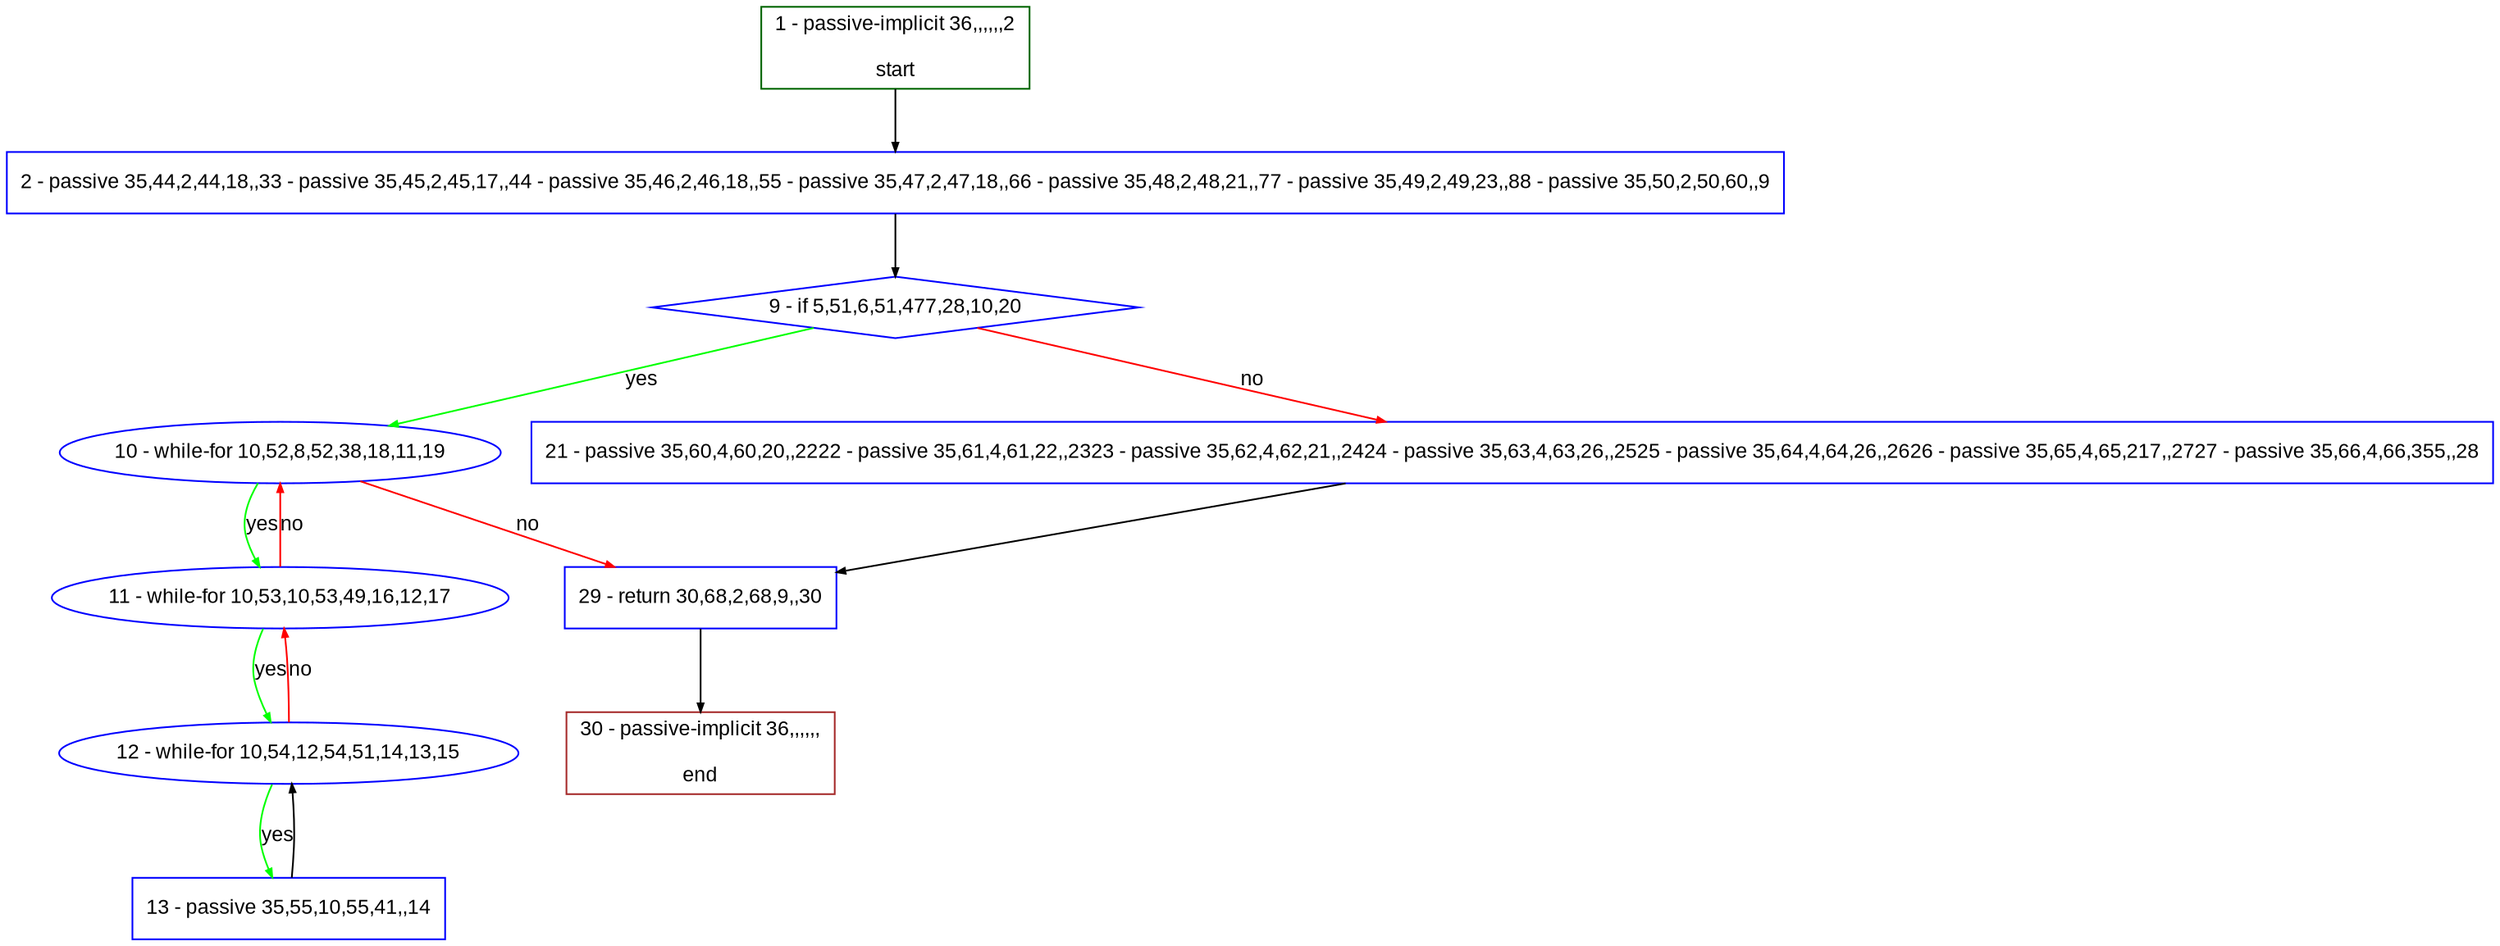 digraph "" {
  graph [pack="true", label="", fontsize="12", packmode="clust", fontname="Arial", fillcolor="#FFFFCC", bgcolor="white", style="rounded,filled", compound="true"];
  node [node_initialized="no", label="", color="grey", fontsize="12", fillcolor="white", fontname="Arial", style="filled", shape="rectangle", compound="true", fixedsize="false"];
  edge [fontcolor="black", arrowhead="normal", arrowtail="none", arrowsize="0.5", ltail="", label="", color="black", fontsize="12", lhead="", fontname="Arial", dir="forward", compound="true"];
  __N1 [label="2 - passive 35,44,2,44,18,,33 - passive 35,45,2,45,17,,44 - passive 35,46,2,46,18,,55 - passive 35,47,2,47,18,,66 - passive 35,48,2,48,21,,77 - passive 35,49,2,49,23,,88 - passive 35,50,2,50,60,,9", color="#0000ff", fillcolor="#ffffff", style="filled", shape="box"];
  __N2 [label="1 - passive-implicit 36,,,,,,2\n\nstart", color="#006400", fillcolor="#ffffff", style="filled", shape="box"];
  __N3 [label="9 - if 5,51,6,51,477,28,10,20", color="#0000ff", fillcolor="#ffffff", style="filled", shape="diamond"];
  __N4 [label="10 - while-for 10,52,8,52,38,18,11,19", color="#0000ff", fillcolor="#ffffff", style="filled", shape="oval"];
  __N5 [label="21 - passive 35,60,4,60,20,,2222 - passive 35,61,4,61,22,,2323 - passive 35,62,4,62,21,,2424 - passive 35,63,4,63,26,,2525 - passive 35,64,4,64,26,,2626 - passive 35,65,4,65,217,,2727 - passive 35,66,4,66,355,,28", color="#0000ff", fillcolor="#ffffff", style="filled", shape="box"];
  __N6 [label="11 - while-for 10,53,10,53,49,16,12,17", color="#0000ff", fillcolor="#ffffff", style="filled", shape="oval"];
  __N7 [label="29 - return 30,68,2,68,9,,30", color="#0000ff", fillcolor="#ffffff", style="filled", shape="box"];
  __N8 [label="12 - while-for 10,54,12,54,51,14,13,15", color="#0000ff", fillcolor="#ffffff", style="filled", shape="oval"];
  __N9 [label="13 - passive 35,55,10,55,41,,14", color="#0000ff", fillcolor="#ffffff", style="filled", shape="box"];
  __N10 [label="30 - passive-implicit 36,,,,,,\n\nend", color="#a52a2a", fillcolor="#ffffff", style="filled", shape="box"];
  __N2 -> __N1 [arrowhead="normal", arrowtail="none", color="#000000", label="", dir="forward"];
  __N1 -> __N3 [arrowhead="normal", arrowtail="none", color="#000000", label="", dir="forward"];
  __N3 -> __N4 [arrowhead="normal", arrowtail="none", color="#00ff00", label="yes", dir="forward"];
  __N3 -> __N5 [arrowhead="normal", arrowtail="none", color="#ff0000", label="no", dir="forward"];
  __N4 -> __N6 [arrowhead="normal", arrowtail="none", color="#00ff00", label="yes", dir="forward"];
  __N6 -> __N4 [arrowhead="normal", arrowtail="none", color="#ff0000", label="no", dir="forward"];
  __N4 -> __N7 [arrowhead="normal", arrowtail="none", color="#ff0000", label="no", dir="forward"];
  __N6 -> __N8 [arrowhead="normal", arrowtail="none", color="#00ff00", label="yes", dir="forward"];
  __N8 -> __N6 [arrowhead="normal", arrowtail="none", color="#ff0000", label="no", dir="forward"];
  __N8 -> __N9 [arrowhead="normal", arrowtail="none", color="#00ff00", label="yes", dir="forward"];
  __N9 -> __N8 [arrowhead="normal", arrowtail="none", color="#000000", label="", dir="forward"];
  __N5 -> __N7 [arrowhead="normal", arrowtail="none", color="#000000", label="", dir="forward"];
  __N7 -> __N10 [arrowhead="normal", arrowtail="none", color="#000000", label="", dir="forward"];
}
